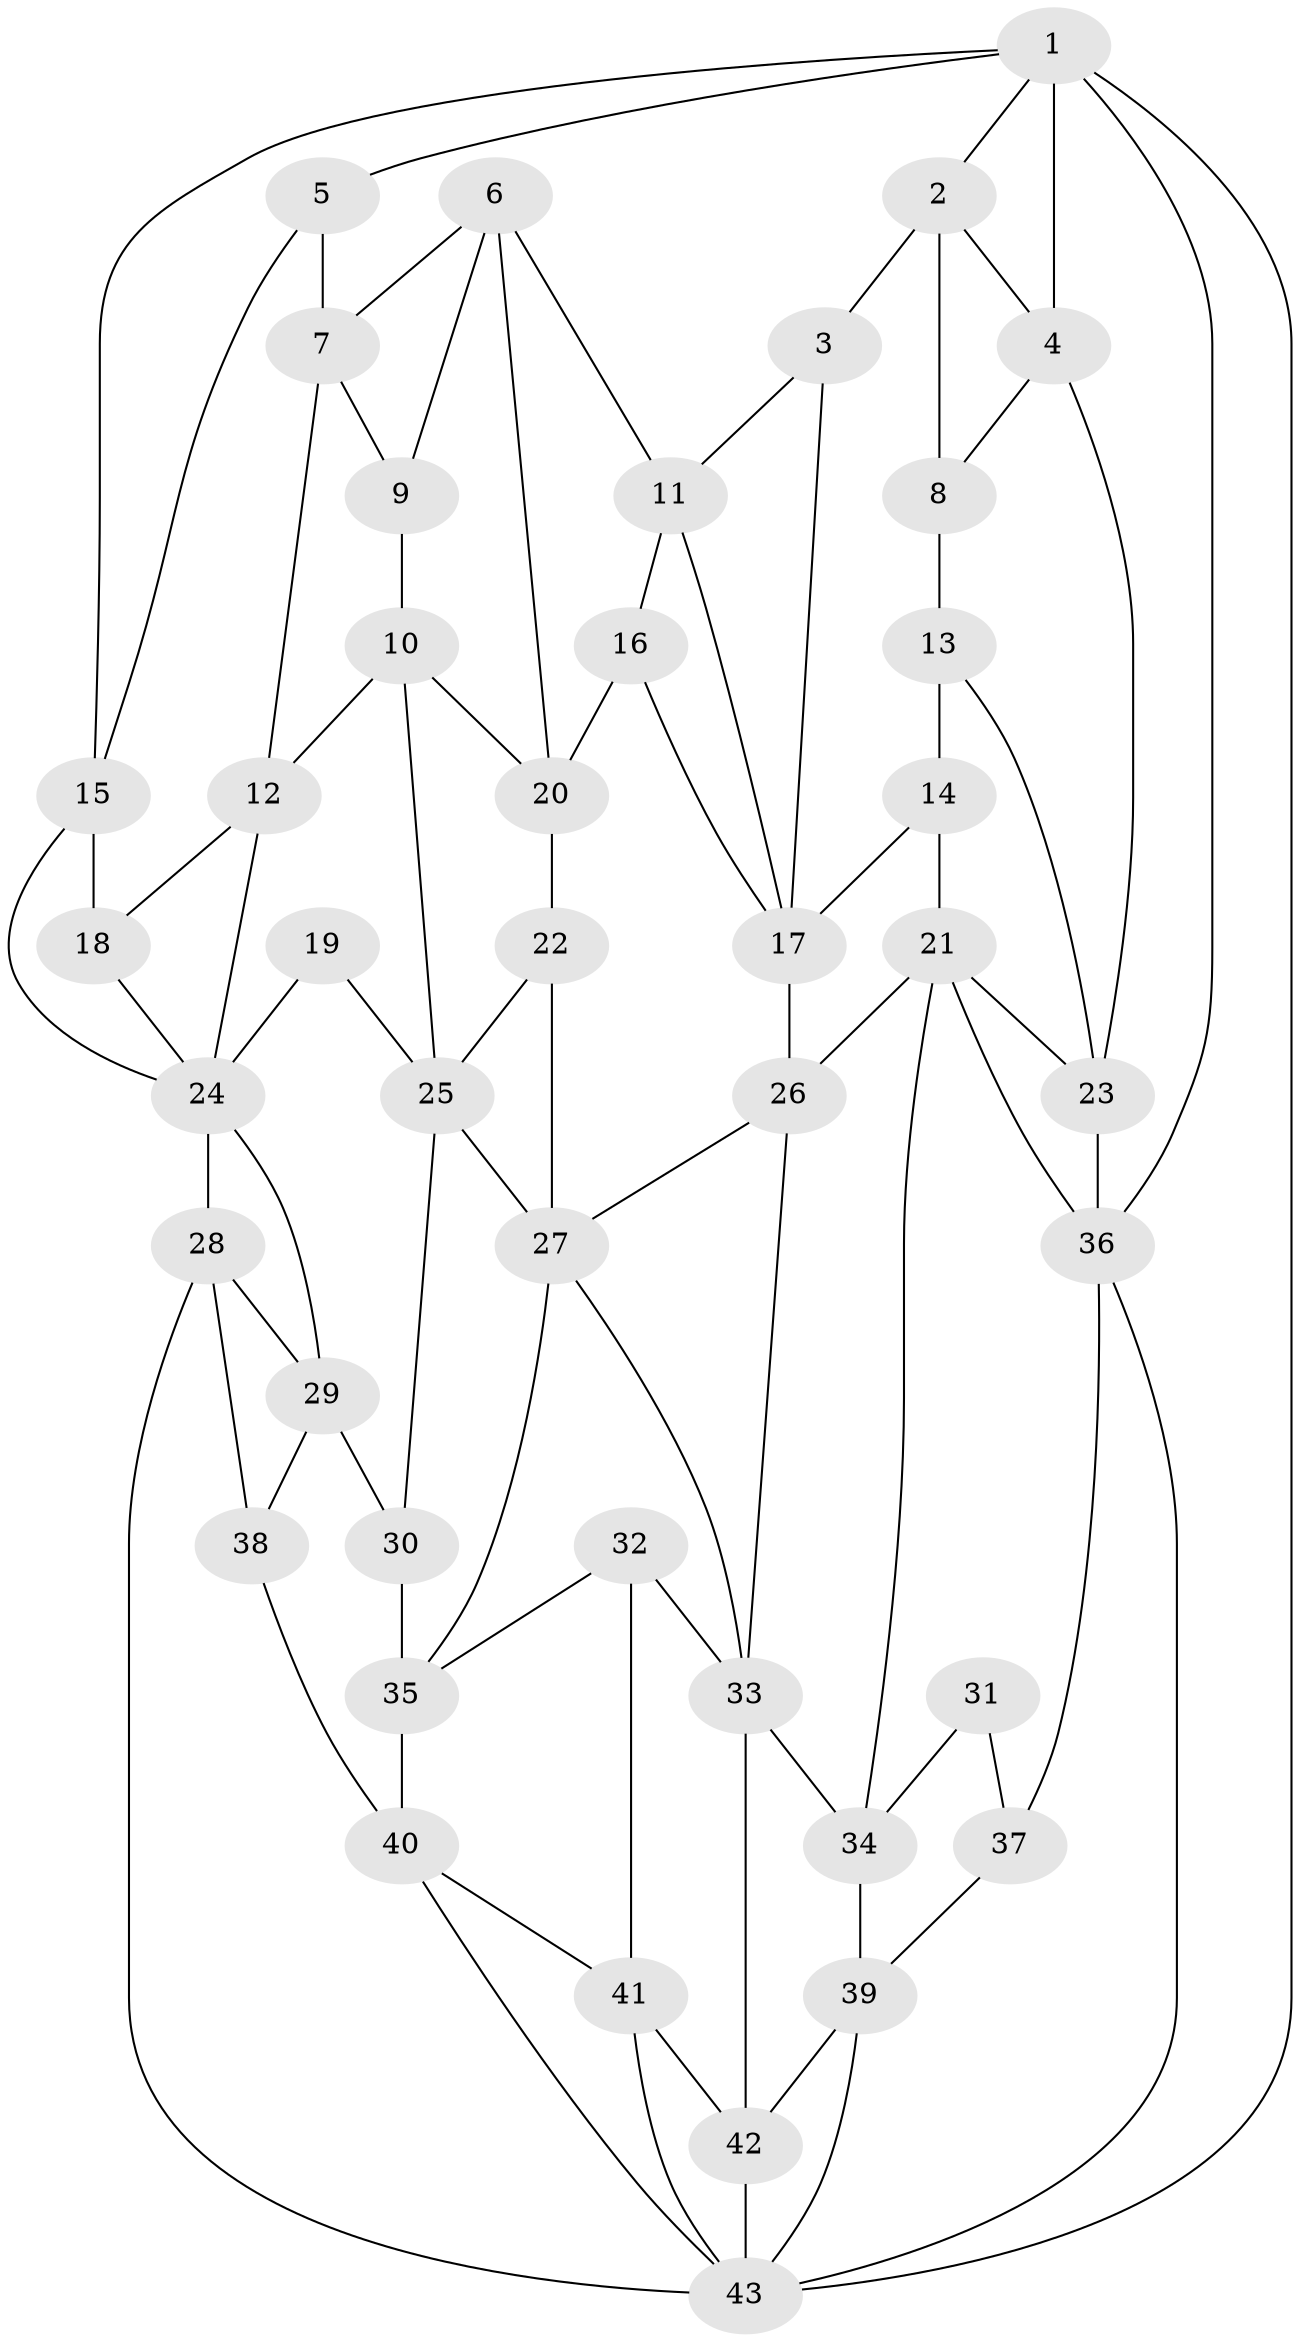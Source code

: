 // original degree distribution, {4: 0.22627737226277372, 5: 0.5547445255474452, 6: 0.20437956204379562, 3: 0.014598540145985401}
// Generated by graph-tools (version 1.1) at 2025/38/03/04/25 23:38:31]
// undirected, 43 vertices, 84 edges
graph export_dot {
  node [color=gray90,style=filled];
  1;
  2;
  3;
  4;
  5;
  6;
  7;
  8;
  9;
  10;
  11;
  12;
  13;
  14;
  15;
  16;
  17;
  18;
  19;
  20;
  21;
  22;
  23;
  24;
  25;
  26;
  27;
  28;
  29;
  30;
  31;
  32;
  33;
  34;
  35;
  36;
  37;
  38;
  39;
  40;
  41;
  42;
  43;
  1 -- 2 [weight=1.0];
  1 -- 4 [weight=2.0];
  1 -- 5 [weight=1.0];
  1 -- 15 [weight=1.0];
  1 -- 36 [weight=1.0];
  1 -- 43 [weight=1.0];
  2 -- 3 [weight=1.0];
  2 -- 4 [weight=1.0];
  2 -- 8 [weight=1.0];
  3 -- 11 [weight=1.0];
  3 -- 17 [weight=1.0];
  4 -- 8 [weight=1.0];
  4 -- 23 [weight=1.0];
  5 -- 7 [weight=3.0];
  5 -- 15 [weight=1.0];
  6 -- 7 [weight=1.0];
  6 -- 9 [weight=1.0];
  6 -- 11 [weight=1.0];
  6 -- 20 [weight=1.0];
  7 -- 9 [weight=1.0];
  7 -- 12 [weight=1.0];
  8 -- 13 [weight=2.0];
  9 -- 10 [weight=2.0];
  10 -- 12 [weight=1.0];
  10 -- 20 [weight=1.0];
  10 -- 25 [weight=1.0];
  11 -- 16 [weight=1.0];
  11 -- 17 [weight=1.0];
  12 -- 18 [weight=1.0];
  12 -- 24 [weight=1.0];
  13 -- 14 [weight=3.0];
  13 -- 23 [weight=1.0];
  14 -- 17 [weight=1.0];
  14 -- 21 [weight=2.0];
  15 -- 18 [weight=2.0];
  15 -- 24 [weight=1.0];
  16 -- 17 [weight=1.0];
  16 -- 20 [weight=2.0];
  17 -- 26 [weight=1.0];
  18 -- 24 [weight=1.0];
  19 -- 24 [weight=1.0];
  19 -- 25 [weight=2.0];
  20 -- 22 [weight=1.0];
  21 -- 23 [weight=1.0];
  21 -- 26 [weight=1.0];
  21 -- 34 [weight=1.0];
  21 -- 36 [weight=1.0];
  22 -- 25 [weight=1.0];
  22 -- 27 [weight=1.0];
  23 -- 36 [weight=2.0];
  24 -- 28 [weight=1.0];
  24 -- 29 [weight=1.0];
  25 -- 27 [weight=1.0];
  25 -- 30 [weight=1.0];
  26 -- 27 [weight=1.0];
  26 -- 33 [weight=1.0];
  27 -- 33 [weight=1.0];
  27 -- 35 [weight=1.0];
  28 -- 29 [weight=1.0];
  28 -- 38 [weight=1.0];
  28 -- 43 [weight=1.0];
  29 -- 30 [weight=2.0];
  29 -- 38 [weight=1.0];
  30 -- 35 [weight=3.0];
  31 -- 34 [weight=1.0];
  31 -- 37 [weight=2.0];
  32 -- 33 [weight=2.0];
  32 -- 35 [weight=1.0];
  32 -- 41 [weight=1.0];
  33 -- 34 [weight=1.0];
  33 -- 42 [weight=1.0];
  34 -- 39 [weight=1.0];
  35 -- 40 [weight=1.0];
  36 -- 37 [weight=2.0];
  36 -- 43 [weight=1.0];
  37 -- 39 [weight=2.0];
  38 -- 40 [weight=2.0];
  39 -- 42 [weight=2.0];
  39 -- 43 [weight=1.0];
  40 -- 41 [weight=1.0];
  40 -- 43 [weight=1.0];
  41 -- 42 [weight=1.0];
  41 -- 43 [weight=1.0];
  42 -- 43 [weight=2.0];
}
